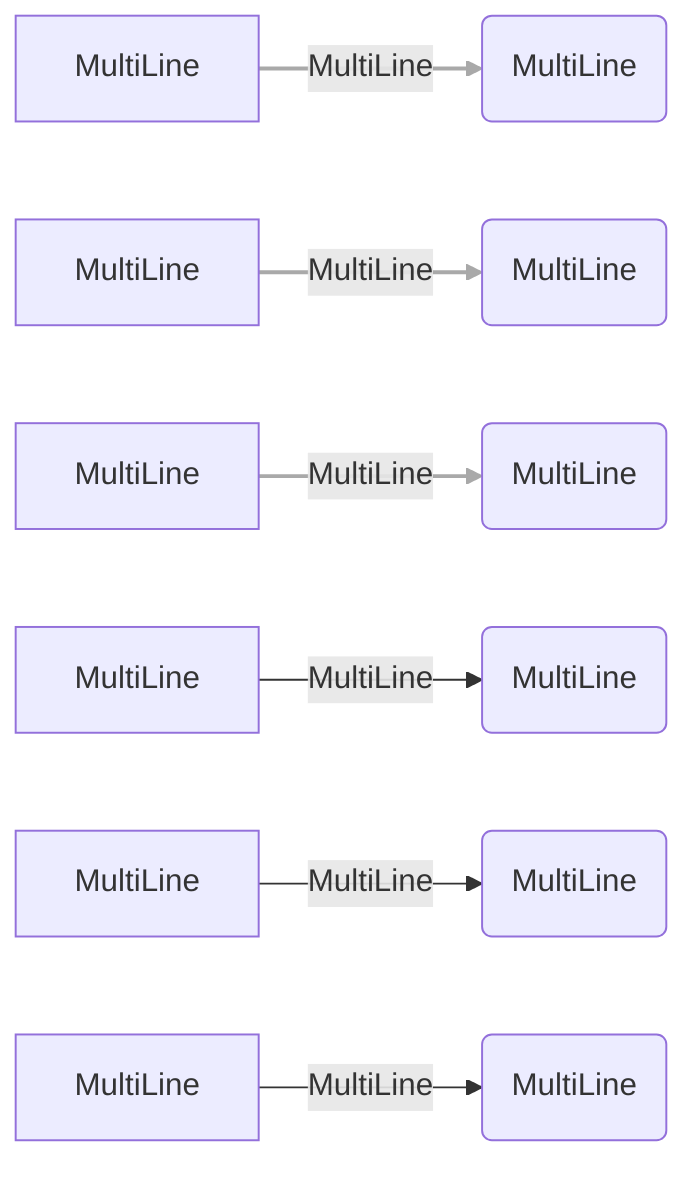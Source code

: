 graph LR
    A1[MultiLine] -->|MultiLine| B1(MultiLine)
    C1[MultiLine] -->|MultiLine| D1(MultiLine)
    E1[MultiLine] -->|MultiLine| F1(MultiLine)
    A2[MultiLine] -->|MultiLine| B2(MultiLine)
    C2[MultiLine] -->|MultiLine| D2(MultiLine)
    E2[MultiLine] -->|MultiLine| F2(MultiLine)
    linkStyle 0 stroke:DarkGray,stroke-width:2px
    linkStyle 1 stroke:DarkGray,stroke-width:2px
    linkStyle 2 stroke:DarkGray,stroke-width:2px
